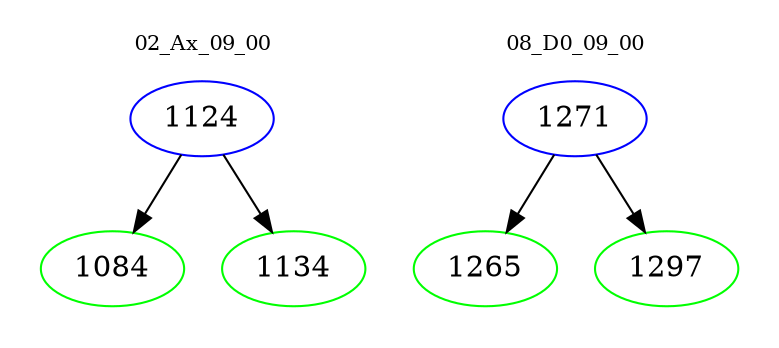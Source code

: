 digraph{
subgraph cluster_0 {
color = white
label = "02_Ax_09_00";
fontsize=10;
T0_1124 [label="1124", color="blue"]
T0_1124 -> T0_1084 [color="black"]
T0_1084 [label="1084", color="green"]
T0_1124 -> T0_1134 [color="black"]
T0_1134 [label="1134", color="green"]
}
subgraph cluster_1 {
color = white
label = "08_D0_09_00";
fontsize=10;
T1_1271 [label="1271", color="blue"]
T1_1271 -> T1_1265 [color="black"]
T1_1265 [label="1265", color="green"]
T1_1271 -> T1_1297 [color="black"]
T1_1297 [label="1297", color="green"]
}
}
